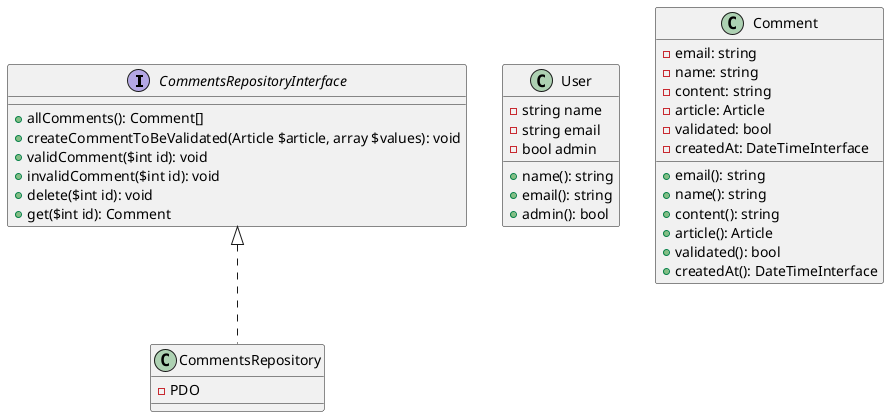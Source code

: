 @startuml
'https://plantuml.com/class-diagram

interface CommentsRepositoryInterface{
    +allComments(): Comment[]
    +createCommentToBeValidated(Article $article, array $values): void
    +validComment($int id): void
    +invalidComment($int id): void
    +delete($int id): void
    +get($int id): Comment
}

class CommentsRepository implements CommentsRepositoryInterface {
    -PDO
}

class User {
    -string name
    -string email
    -bool admin

    +name(): string
    +email(): string
    +admin(): bool
}

class Comment {
    -email: string
    -name: string
    -content: string
    -article: Article
    -validated: bool
    -createdAt: DateTimeInterface

    +email(): string
    +name(): string
    +content(): string
    +article(): Article
    +validated(): bool
    +createdAt(): DateTimeInterface
}

@enduml
